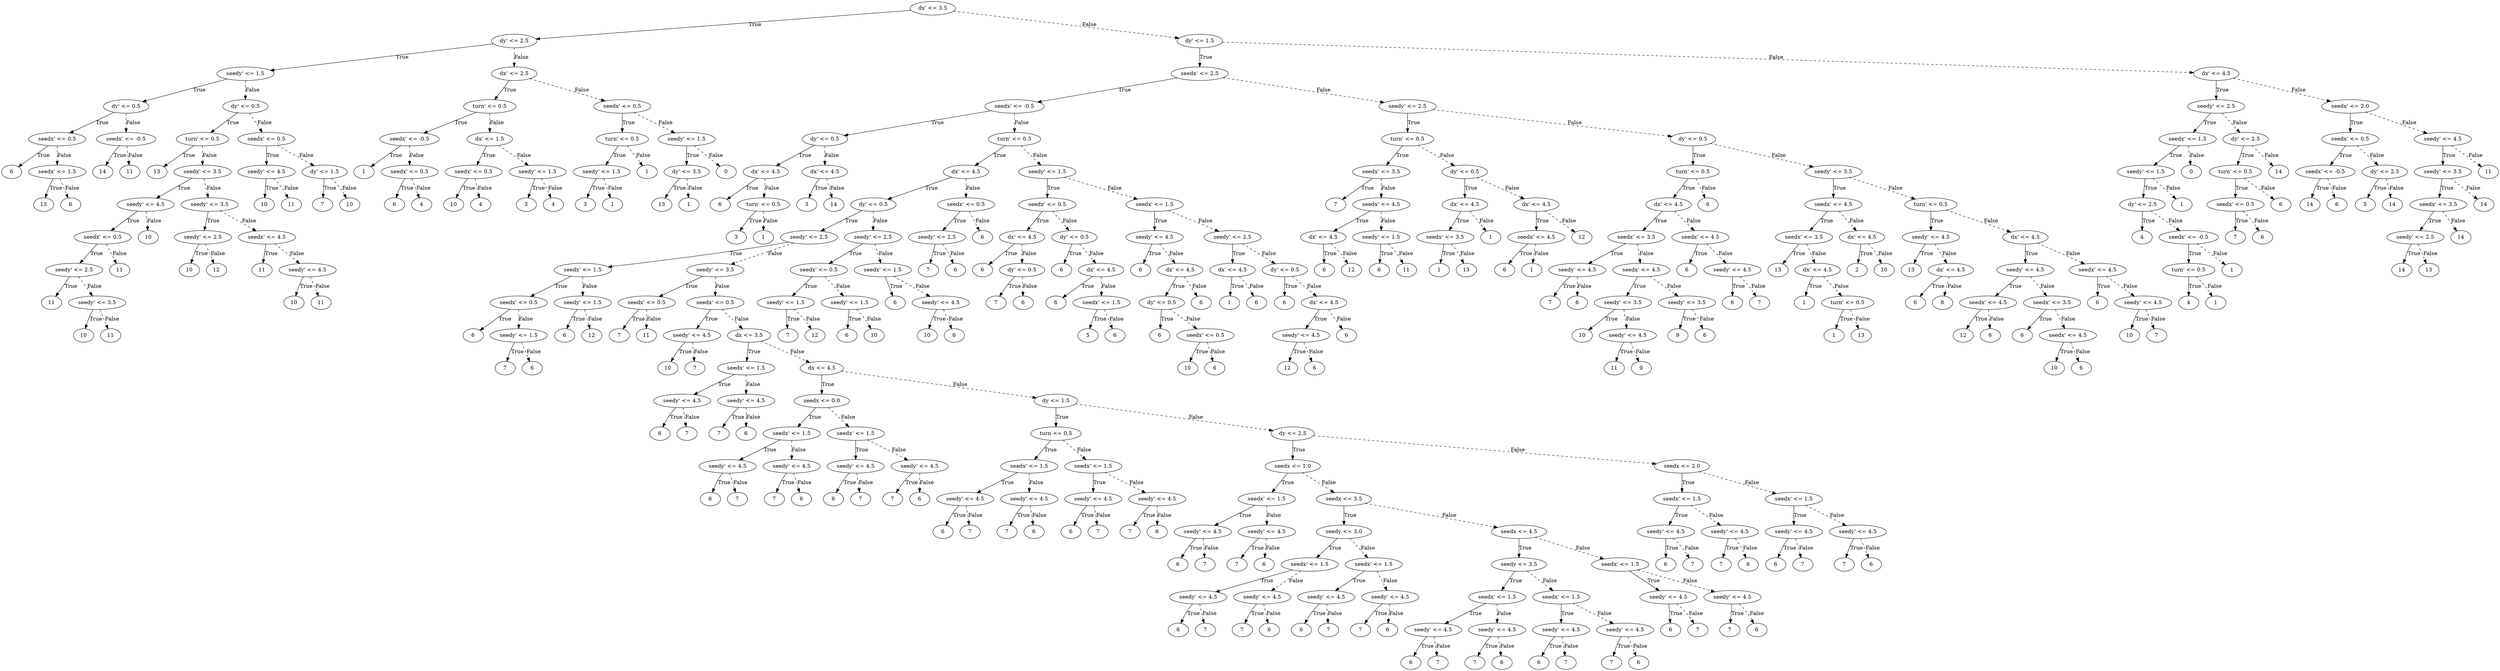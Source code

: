 digraph {
0 [label="dx' <= 3.5"];
1 [label="dy' <= 2.5"];
2 [label="seedy' <= 1.5"];
3 [label="dy' <= 0.5"];
4 [label="seedx' <= 0.5"];
5 [label="6"];
4 -> 5 [label="True"];
6 [label="seedx' <= 1.5"];
7 [label="13"];
6 -> 7 [label="True"];
8 [label="6"];
6 -> 8 [style="dashed", label="False"];
4 -> 6 [style="dashed", label="False"];
3 -> 4 [label="True"];
9 [label="seedx' <= -0.5"];
10 [label="14"];
9 -> 10 [label="True"];
11 [label="11"];
9 -> 11 [style="dashed", label="False"];
3 -> 9 [style="dashed", label="False"];
2 -> 3 [label="True"];
12 [label="dy' <= 0.5"];
13 [label="turn' <= 0.5"];
14 [label="13"];
13 -> 14 [label="True"];
15 [label="seedx' <= 3.5"];
16 [label="seedy' <= 4.5"];
17 [label="seedx' <= 0.5"];
18 [label="seedy' <= 2.5"];
19 [label="11"];
18 -> 19 [label="True"];
20 [label="seedy' <= 3.5"];
21 [label="10"];
20 -> 21 [label="True"];
22 [label="11"];
20 -> 22 [style="dashed", label="False"];
18 -> 20 [style="dashed", label="False"];
17 -> 18 [label="True"];
23 [label="11"];
17 -> 23 [style="dashed", label="False"];
16 -> 17 [label="True"];
24 [label="10"];
16 -> 24 [style="dashed", label="False"];
15 -> 16 [label="True"];
25 [label="seedy' <= 3.5"];
26 [label="seedy' <= 2.5"];
27 [label="10"];
26 -> 27 [label="True"];
28 [label="12"];
26 -> 28 [style="dashed", label="False"];
25 -> 26 [label="True"];
29 [label="seedx' <= 4.5"];
30 [label="11"];
29 -> 30 [label="True"];
31 [label="seedy' <= 4.5"];
32 [label="10"];
31 -> 32 [label="True"];
33 [label="11"];
31 -> 33 [style="dashed", label="False"];
29 -> 31 [style="dashed", label="False"];
25 -> 29 [style="dashed", label="False"];
15 -> 25 [style="dashed", label="False"];
13 -> 15 [style="dashed", label="False"];
12 -> 13 [label="True"];
34 [label="seedx' <= 0.5"];
35 [label="seedy' <= 4.5"];
36 [label="10"];
35 -> 36 [label="True"];
37 [label="11"];
35 -> 37 [style="dashed", label="False"];
34 -> 35 [label="True"];
38 [label="dy' <= 1.5"];
39 [label="7"];
38 -> 39 [label="True"];
40 [label="10"];
38 -> 40 [style="dashed", label="False"];
34 -> 38 [style="dashed", label="False"];
12 -> 34 [style="dashed", label="False"];
2 -> 12 [style="dashed", label="False"];
1 -> 2 [label="True"];
41 [label="dx' <= 2.5"];
42 [label="turn' <= 0.5"];
43 [label="seedx' <= -0.5"];
44 [label="1"];
43 -> 44 [label="True"];
45 [label="seedx' <= 0.5"];
46 [label="6"];
45 -> 46 [label="True"];
47 [label="4"];
45 -> 47 [style="dashed", label="False"];
43 -> 45 [style="dashed", label="False"];
42 -> 43 [label="True"];
48 [label="dx' <= 1.5"];
49 [label="seedx' <= 0.5"];
50 [label="10"];
49 -> 50 [label="True"];
51 [label="4"];
49 -> 51 [style="dashed", label="False"];
48 -> 49 [label="True"];
52 [label="seedy' <= 1.5"];
53 [label="3"];
52 -> 53 [label="True"];
54 [label="4"];
52 -> 54 [style="dashed", label="False"];
48 -> 52 [style="dashed", label="False"];
42 -> 48 [style="dashed", label="False"];
41 -> 42 [label="True"];
55 [label="seedx' <= 0.5"];
56 [label="turn' <= 0.5"];
57 [label="seedy' <= 1.5"];
58 [label="3"];
57 -> 58 [label="True"];
59 [label="1"];
57 -> 59 [style="dashed", label="False"];
56 -> 57 [label="True"];
60 [label="1"];
56 -> 60 [style="dashed", label="False"];
55 -> 56 [label="True"];
61 [label="seedy' <= 1.5"];
62 [label="dy' <= 3.5"];
63 [label="13"];
62 -> 63 [label="True"];
64 [label="1"];
62 -> 64 [style="dashed", label="False"];
61 -> 62 [label="True"];
65 [label="0"];
61 -> 65 [style="dashed", label="False"];
55 -> 61 [style="dashed", label="False"];
41 -> 55 [style="dashed", label="False"];
1 -> 41 [style="dashed", label="False"];
0 -> 1 [label="True"];
66 [label="dy' <= 1.5"];
67 [label="seedx' <= 2.5"];
68 [label="seedx' <= -0.5"];
69 [label="dy' <= 0.5"];
70 [label="dx' <= 4.5"];
71 [label="6"];
70 -> 71 [label="True"];
72 [label="turn' <= 0.5"];
73 [label="3"];
72 -> 73 [label="True"];
74 [label="1"];
72 -> 74 [style="dashed", label="False"];
70 -> 72 [style="dashed", label="False"];
69 -> 70 [label="True"];
75 [label="dx' <= 4.5"];
76 [label="3"];
75 -> 76 [label="True"];
77 [label="14"];
75 -> 77 [style="dashed", label="False"];
69 -> 75 [style="dashed", label="False"];
68 -> 69 [label="True"];
78 [label="turn' <= 0.5"];
79 [label="dx' <= 4.5"];
80 [label="dy' <= 0.5"];
81 [label="seedy' <= 2.5"];
82 [label="seedx' <= 1.5"];
83 [label="seedx' <= 0.5"];
84 [label="6"];
83 -> 84 [label="True"];
85 [label="seedy' <= 1.5"];
86 [label="7"];
85 -> 86 [label="True"];
87 [label="6"];
85 -> 87 [style="dashed", label="False"];
83 -> 85 [style="dashed", label="False"];
82 -> 83 [label="True"];
88 [label="seedy' <= 1.5"];
89 [label="6"];
88 -> 89 [label="True"];
90 [label="12"];
88 -> 90 [style="dashed", label="False"];
82 -> 88 [style="dashed", label="False"];
81 -> 82 [label="True"];
91 [label="seedy' <= 3.5"];
92 [label="seedx' <= 0.5"];
93 [label="7"];
92 -> 93 [label="True"];
94 [label="11"];
92 -> 94 [style="dashed", label="False"];
91 -> 92 [label="True"];
95 [label="seedx' <= 0.5"];
96 [label="seedy' <= 4.5"];
97 [label="10"];
96 -> 97 [label="True"];
98 [label="7"];
96 -> 98 [style="dashed", label="False"];
95 -> 96 [label="True"];
99 [label="dx <= 3.5"];
100 [label="seedx' <= 1.5"];
101 [label="seedy' <= 4.5"];
102 [label="6"];
101 -> 102 [label="True"];
103 [label="7"];
101 -> 103 [style="dashed", label="False"];
100 -> 101 [label="True"];
104 [label="seedy' <= 4.5"];
105 [label="7"];
104 -> 105 [label="True"];
106 [label="6"];
104 -> 106 [style="dashed", label="False"];
100 -> 104 [style="dashed", label="False"];
99 -> 100 [label="True"];
107 [label="dx <= 4.5"];
108 [label="seedx <= 0.0"];
109 [label="seedx' <= 1.5"];
110 [label="seedy' <= 4.5"];
111 [label="6"];
110 -> 111 [label="True"];
112 [label="7"];
110 -> 112 [style="dashed", label="False"];
109 -> 110 [label="True"];
113 [label="seedy' <= 4.5"];
114 [label="7"];
113 -> 114 [label="True"];
115 [label="6"];
113 -> 115 [style="dashed", label="False"];
109 -> 113 [style="dashed", label="False"];
108 -> 109 [label="True"];
116 [label="seedx' <= 1.5"];
117 [label="seedy' <= 4.5"];
118 [label="6"];
117 -> 118 [label="True"];
119 [label="7"];
117 -> 119 [style="dashed", label="False"];
116 -> 117 [label="True"];
120 [label="seedy' <= 4.5"];
121 [label="7"];
120 -> 121 [label="True"];
122 [label="6"];
120 -> 122 [style="dashed", label="False"];
116 -> 120 [style="dashed", label="False"];
108 -> 116 [style="dashed", label="False"];
107 -> 108 [label="True"];
123 [label="dy <= 1.5"];
124 [label="turn <= 0.5"];
125 [label="seedx' <= 1.5"];
126 [label="seedy' <= 4.5"];
127 [label="6"];
126 -> 127 [label="True"];
128 [label="7"];
126 -> 128 [style="dashed", label="False"];
125 -> 126 [label="True"];
129 [label="seedy' <= 4.5"];
130 [label="7"];
129 -> 130 [label="True"];
131 [label="6"];
129 -> 131 [style="dashed", label="False"];
125 -> 129 [style="dashed", label="False"];
124 -> 125 [label="True"];
132 [label="seedx' <= 1.5"];
133 [label="seedy' <= 4.5"];
134 [label="6"];
133 -> 134 [label="True"];
135 [label="7"];
133 -> 135 [style="dashed", label="False"];
132 -> 133 [label="True"];
136 [label="seedy' <= 4.5"];
137 [label="7"];
136 -> 137 [label="True"];
138 [label="6"];
136 -> 138 [style="dashed", label="False"];
132 -> 136 [style="dashed", label="False"];
124 -> 132 [style="dashed", label="False"];
123 -> 124 [label="True"];
139 [label="dy <= 2.5"];
140 [label="seedx <= 1.0"];
141 [label="seedx' <= 1.5"];
142 [label="seedy' <= 4.5"];
143 [label="6"];
142 -> 143 [label="True"];
144 [label="7"];
142 -> 144 [style="dashed", label="False"];
141 -> 142 [label="True"];
145 [label="seedy' <= 4.5"];
146 [label="7"];
145 -> 146 [label="True"];
147 [label="6"];
145 -> 147 [style="dashed", label="False"];
141 -> 145 [style="dashed", label="False"];
140 -> 141 [label="True"];
148 [label="seedx <= 3.5"];
149 [label="seedy <= 3.0"];
150 [label="seedx' <= 1.5"];
151 [label="seedy' <= 4.5"];
152 [label="6"];
151 -> 152 [label="True"];
153 [label="7"];
151 -> 153 [style="dashed", label="False"];
150 -> 151 [label="True"];
154 [label="seedy' <= 4.5"];
155 [label="7"];
154 -> 155 [label="True"];
156 [label="6"];
154 -> 156 [style="dashed", label="False"];
150 -> 154 [style="dashed", label="False"];
149 -> 150 [label="True"];
157 [label="seedx' <= 1.5"];
158 [label="seedy' <= 4.5"];
159 [label="6"];
158 -> 159 [label="True"];
160 [label="7"];
158 -> 160 [style="dashed", label="False"];
157 -> 158 [label="True"];
161 [label="seedy' <= 4.5"];
162 [label="7"];
161 -> 162 [label="True"];
163 [label="6"];
161 -> 163 [style="dashed", label="False"];
157 -> 161 [style="dashed", label="False"];
149 -> 157 [style="dashed", label="False"];
148 -> 149 [label="True"];
164 [label="seedx <= 4.5"];
165 [label="seedy <= 3.5"];
166 [label="seedx' <= 1.5"];
167 [label="seedy' <= 4.5"];
168 [label="6"];
167 -> 168 [label="True"];
169 [label="7"];
167 -> 169 [style="dashed", label="False"];
166 -> 167 [label="True"];
170 [label="seedy' <= 4.5"];
171 [label="7"];
170 -> 171 [label="True"];
172 [label="6"];
170 -> 172 [style="dashed", label="False"];
166 -> 170 [style="dashed", label="False"];
165 -> 166 [label="True"];
173 [label="seedx' <= 1.5"];
174 [label="seedy' <= 4.5"];
175 [label="6"];
174 -> 175 [label="True"];
176 [label="7"];
174 -> 176 [style="dashed", label="False"];
173 -> 174 [label="True"];
177 [label="seedy' <= 4.5"];
178 [label="7"];
177 -> 178 [label="True"];
179 [label="6"];
177 -> 179 [style="dashed", label="False"];
173 -> 177 [style="dashed", label="False"];
165 -> 173 [style="dashed", label="False"];
164 -> 165 [label="True"];
180 [label="seedx' <= 1.5"];
181 [label="seedy' <= 4.5"];
182 [label="6"];
181 -> 182 [label="True"];
183 [label="7"];
181 -> 183 [style="dashed", label="False"];
180 -> 181 [label="True"];
184 [label="seedy' <= 4.5"];
185 [label="7"];
184 -> 185 [label="True"];
186 [label="6"];
184 -> 186 [style="dashed", label="False"];
180 -> 184 [style="dashed", label="False"];
164 -> 180 [style="dashed", label="False"];
148 -> 164 [style="dashed", label="False"];
140 -> 148 [style="dashed", label="False"];
139 -> 140 [label="True"];
187 [label="seedx <= 2.0"];
188 [label="seedx' <= 1.5"];
189 [label="seedy' <= 4.5"];
190 [label="6"];
189 -> 190 [label="True"];
191 [label="7"];
189 -> 191 [style="dashed", label="False"];
188 -> 189 [label="True"];
192 [label="seedy' <= 4.5"];
193 [label="7"];
192 -> 193 [label="True"];
194 [label="6"];
192 -> 194 [style="dashed", label="False"];
188 -> 192 [style="dashed", label="False"];
187 -> 188 [label="True"];
195 [label="seedx' <= 1.5"];
196 [label="seedy' <= 4.5"];
197 [label="6"];
196 -> 197 [label="True"];
198 [label="7"];
196 -> 198 [style="dashed", label="False"];
195 -> 196 [label="True"];
199 [label="seedy' <= 4.5"];
200 [label="7"];
199 -> 200 [label="True"];
201 [label="6"];
199 -> 201 [style="dashed", label="False"];
195 -> 199 [style="dashed", label="False"];
187 -> 195 [style="dashed", label="False"];
139 -> 187 [style="dashed", label="False"];
123 -> 139 [style="dashed", label="False"];
107 -> 123 [style="dashed", label="False"];
99 -> 107 [style="dashed", label="False"];
95 -> 99 [style="dashed", label="False"];
91 -> 95 [style="dashed", label="False"];
81 -> 91 [style="dashed", label="False"];
80 -> 81 [label="True"];
202 [label="seedy' <= 2.5"];
203 [label="seedx' <= 0.5"];
204 [label="seedy' <= 1.5"];
205 [label="7"];
204 -> 205 [label="True"];
206 [label="12"];
204 -> 206 [style="dashed", label="False"];
203 -> 204 [label="True"];
207 [label="seedy' <= 1.5"];
208 [label="6"];
207 -> 208 [label="True"];
209 [label="10"];
207 -> 209 [style="dashed", label="False"];
203 -> 207 [style="dashed", label="False"];
202 -> 203 [label="True"];
210 [label="seedx' <= 1.5"];
211 [label="6"];
210 -> 211 [label="True"];
212 [label="seedy' <= 4.5"];
213 [label="10"];
212 -> 213 [label="True"];
214 [label="6"];
212 -> 214 [style="dashed", label="False"];
210 -> 212 [style="dashed", label="False"];
202 -> 210 [style="dashed", label="False"];
80 -> 202 [style="dashed", label="False"];
79 -> 80 [label="True"];
215 [label="seedx' <= 0.5"];
216 [label="seedy' <= 2.5"];
217 [label="7"];
216 -> 217 [label="True"];
218 [label="6"];
216 -> 218 [style="dashed", label="False"];
215 -> 216 [label="True"];
219 [label="6"];
215 -> 219 [style="dashed", label="False"];
79 -> 215 [style="dashed", label="False"];
78 -> 79 [label="True"];
220 [label="seedy' <= 1.5"];
221 [label="seedx' <= 0.5"];
222 [label="dx' <= 4.5"];
223 [label="6"];
222 -> 223 [label="True"];
224 [label="dy' <= 0.5"];
225 [label="7"];
224 -> 225 [label="True"];
226 [label="6"];
224 -> 226 [style="dashed", label="False"];
222 -> 224 [style="dashed", label="False"];
221 -> 222 [label="True"];
227 [label="dy' <= 0.5"];
228 [label="6"];
227 -> 228 [label="True"];
229 [label="dx' <= 4.5"];
230 [label="6"];
229 -> 230 [label="True"];
231 [label="seedx' <= 1.5"];
232 [label="5"];
231 -> 232 [label="True"];
233 [label="6"];
231 -> 233 [style="dashed", label="False"];
229 -> 231 [style="dashed", label="False"];
227 -> 229 [style="dashed", label="False"];
221 -> 227 [style="dashed", label="False"];
220 -> 221 [label="True"];
234 [label="seedx' <= 1.5"];
235 [label="seedy' <= 4.5"];
236 [label="6"];
235 -> 236 [label="True"];
237 [label="dx' <= 4.5"];
238 [label="dy' <= 0.5"];
239 [label="6"];
238 -> 239 [label="True"];
240 [label="seedx' <= 0.5"];
241 [label="10"];
240 -> 241 [label="True"];
242 [label="6"];
240 -> 242 [style="dashed", label="False"];
238 -> 240 [style="dashed", label="False"];
237 -> 238 [label="True"];
243 [label="6"];
237 -> 243 [style="dashed", label="False"];
235 -> 237 [style="dashed", label="False"];
234 -> 235 [label="True"];
244 [label="seedy' <= 2.5"];
245 [label="dx' <= 4.5"];
246 [label="1"];
245 -> 246 [label="True"];
247 [label="6"];
245 -> 247 [style="dashed", label="False"];
244 -> 245 [label="True"];
248 [label="dy' <= 0.5"];
249 [label="6"];
248 -> 249 [label="True"];
250 [label="dx' <= 4.5"];
251 [label="seedy' <= 4.5"];
252 [label="12"];
251 -> 252 [label="True"];
253 [label="6"];
251 -> 253 [style="dashed", label="False"];
250 -> 251 [label="True"];
254 [label="6"];
250 -> 254 [style="dashed", label="False"];
248 -> 250 [style="dashed", label="False"];
244 -> 248 [style="dashed", label="False"];
234 -> 244 [style="dashed", label="False"];
220 -> 234 [style="dashed", label="False"];
78 -> 220 [style="dashed", label="False"];
68 -> 78 [style="dashed", label="False"];
67 -> 68 [label="True"];
255 [label="seedy' <= 2.5"];
256 [label="turn' <= 0.5"];
257 [label="seedx' <= 3.5"];
258 [label="7"];
257 -> 258 [label="True"];
259 [label="seedx' <= 4.5"];
260 [label="dx' <= 4.5"];
261 [label="6"];
260 -> 261 [label="True"];
262 [label="12"];
260 -> 262 [style="dashed", label="False"];
259 -> 260 [label="True"];
263 [label="seedy' <= 1.5"];
264 [label="6"];
263 -> 264 [label="True"];
265 [label="11"];
263 -> 265 [style="dashed", label="False"];
259 -> 263 [style="dashed", label="False"];
257 -> 259 [style="dashed", label="False"];
256 -> 257 [label="True"];
266 [label="dy' <= 0.5"];
267 [label="dx' <= 4.5"];
268 [label="seedx' <= 3.5"];
269 [label="1"];
268 -> 269 [label="True"];
270 [label="13"];
268 -> 270 [style="dashed", label="False"];
267 -> 268 [label="True"];
271 [label="1"];
267 -> 271 [style="dashed", label="False"];
266 -> 267 [label="True"];
272 [label="dx' <= 4.5"];
273 [label="seedx' <= 4.5"];
274 [label="6"];
273 -> 274 [label="True"];
275 [label="1"];
273 -> 275 [style="dashed", label="False"];
272 -> 273 [label="True"];
276 [label="12"];
272 -> 276 [style="dashed", label="False"];
266 -> 272 [style="dashed", label="False"];
256 -> 266 [style="dashed", label="False"];
255 -> 256 [label="True"];
277 [label="dy' <= 0.5"];
278 [label="turn' <= 0.5"];
279 [label="dx' <= 4.5"];
280 [label="seedx' <= 3.5"];
281 [label="seedy' <= 4.5"];
282 [label="7"];
281 -> 282 [label="True"];
283 [label="6"];
281 -> 283 [style="dashed", label="False"];
280 -> 281 [label="True"];
284 [label="seedx' <= 4.5"];
285 [label="seedy' <= 3.5"];
286 [label="10"];
285 -> 286 [label="True"];
287 [label="seedy' <= 4.5"];
288 [label="11"];
287 -> 288 [label="True"];
289 [label="9"];
287 -> 289 [style="dashed", label="False"];
285 -> 287 [style="dashed", label="False"];
284 -> 285 [label="True"];
290 [label="seedy' <= 3.5"];
291 [label="9"];
290 -> 291 [label="True"];
292 [label="6"];
290 -> 292 [style="dashed", label="False"];
284 -> 290 [style="dashed", label="False"];
280 -> 284 [style="dashed", label="False"];
279 -> 280 [label="True"];
293 [label="seedx' <= 4.5"];
294 [label="6"];
293 -> 294 [label="True"];
295 [label="seedy' <= 4.5"];
296 [label="6"];
295 -> 296 [label="True"];
297 [label="7"];
295 -> 297 [style="dashed", label="False"];
293 -> 295 [style="dashed", label="False"];
279 -> 293 [style="dashed", label="False"];
278 -> 279 [label="True"];
298 [label="6"];
278 -> 298 [style="dashed", label="False"];
277 -> 278 [label="True"];
299 [label="seedy' <= 3.5"];
300 [label="seedx' <= 4.5"];
301 [label="seedx' <= 3.5"];
302 [label="13"];
301 -> 302 [label="True"];
303 [label="dx' <= 4.5"];
304 [label="1"];
303 -> 304 [label="True"];
305 [label="turn' <= 0.5"];
306 [label="1"];
305 -> 306 [label="True"];
307 [label="13"];
305 -> 307 [style="dashed", label="False"];
303 -> 305 [style="dashed", label="False"];
301 -> 303 [style="dashed", label="False"];
300 -> 301 [label="True"];
308 [label="dx' <= 4.5"];
309 [label="2"];
308 -> 309 [label="True"];
310 [label="10"];
308 -> 310 [style="dashed", label="False"];
300 -> 308 [style="dashed", label="False"];
299 -> 300 [label="True"];
311 [label="turn' <= 0.5"];
312 [label="seedy' <= 4.5"];
313 [label="13"];
312 -> 313 [label="True"];
314 [label="dx' <= 4.5"];
315 [label="6"];
314 -> 315 [label="True"];
316 [label="8"];
314 -> 316 [style="dashed", label="False"];
312 -> 314 [style="dashed", label="False"];
311 -> 312 [label="True"];
317 [label="dx' <= 4.5"];
318 [label="seedy' <= 4.5"];
319 [label="seedx' <= 4.5"];
320 [label="12"];
319 -> 320 [label="True"];
321 [label="6"];
319 -> 321 [style="dashed", label="False"];
318 -> 319 [label="True"];
322 [label="seedx' <= 3.5"];
323 [label="6"];
322 -> 323 [label="True"];
324 [label="seedx' <= 4.5"];
325 [label="10"];
324 -> 325 [label="True"];
326 [label="6"];
324 -> 326 [style="dashed", label="False"];
322 -> 324 [style="dashed", label="False"];
318 -> 322 [style="dashed", label="False"];
317 -> 318 [label="True"];
327 [label="seedx' <= 4.5"];
328 [label="6"];
327 -> 328 [label="True"];
329 [label="seedy' <= 4.5"];
330 [label="10"];
329 -> 330 [label="True"];
331 [label="7"];
329 -> 331 [style="dashed", label="False"];
327 -> 329 [style="dashed", label="False"];
317 -> 327 [style="dashed", label="False"];
311 -> 317 [style="dashed", label="False"];
299 -> 311 [style="dashed", label="False"];
277 -> 299 [style="dashed", label="False"];
255 -> 277 [style="dashed", label="False"];
67 -> 255 [style="dashed", label="False"];
66 -> 67 [label="True"];
332 [label="dx' <= 4.5"];
333 [label="seedy' <= 2.5"];
334 [label="seedx' <= 1.5"];
335 [label="seedy' <= 1.5"];
336 [label="dy' <= 2.5"];
337 [label="4"];
336 -> 337 [label="True"];
338 [label="seedx' <= -0.5"];
339 [label="turn' <= 0.5"];
340 [label="4"];
339 -> 340 [label="True"];
341 [label="1"];
339 -> 341 [style="dashed", label="False"];
338 -> 339 [label="True"];
342 [label="1"];
338 -> 342 [style="dashed", label="False"];
336 -> 338 [style="dashed", label="False"];
335 -> 336 [label="True"];
343 [label="1"];
335 -> 343 [style="dashed", label="False"];
334 -> 335 [label="True"];
344 [label="0"];
334 -> 344 [style="dashed", label="False"];
333 -> 334 [label="True"];
345 [label="dy' <= 2.5"];
346 [label="turn' <= 0.5"];
347 [label="seedx' <= 0.5"];
348 [label="7"];
347 -> 348 [label="True"];
349 [label="6"];
347 -> 349 [style="dashed", label="False"];
346 -> 347 [label="True"];
350 [label="6"];
346 -> 350 [style="dashed", label="False"];
345 -> 346 [label="True"];
351 [label="14"];
345 -> 351 [style="dashed", label="False"];
333 -> 345 [style="dashed", label="False"];
332 -> 333 [label="True"];
352 [label="seedx' <= 2.0"];
353 [label="seedx' <= 0.5"];
354 [label="seedx' <= -0.5"];
355 [label="14"];
354 -> 355 [label="True"];
356 [label="6"];
354 -> 356 [style="dashed", label="False"];
353 -> 354 [label="True"];
357 [label="dy' <= 2.5"];
358 [label="5"];
357 -> 358 [label="True"];
359 [label="14"];
357 -> 359 [style="dashed", label="False"];
353 -> 357 [style="dashed", label="False"];
352 -> 353 [label="True"];
360 [label="seedy' <= 4.5"];
361 [label="seedy' <= 3.5"];
362 [label="seedx' <= 3.5"];
363 [label="seedy' <= 2.5"];
364 [label="14"];
363 -> 364 [label="True"];
365 [label="13"];
363 -> 365 [style="dashed", label="False"];
362 -> 363 [label="True"];
366 [label="14"];
362 -> 366 [style="dashed", label="False"];
361 -> 362 [label="True"];
367 [label="14"];
361 -> 367 [style="dashed", label="False"];
360 -> 361 [label="True"];
368 [label="11"];
360 -> 368 [style="dashed", label="False"];
352 -> 360 [style="dashed", label="False"];
332 -> 352 [style="dashed", label="False"];
66 -> 332 [style="dashed", label="False"];
0 -> 66 [style="dashed", label="False"];

}